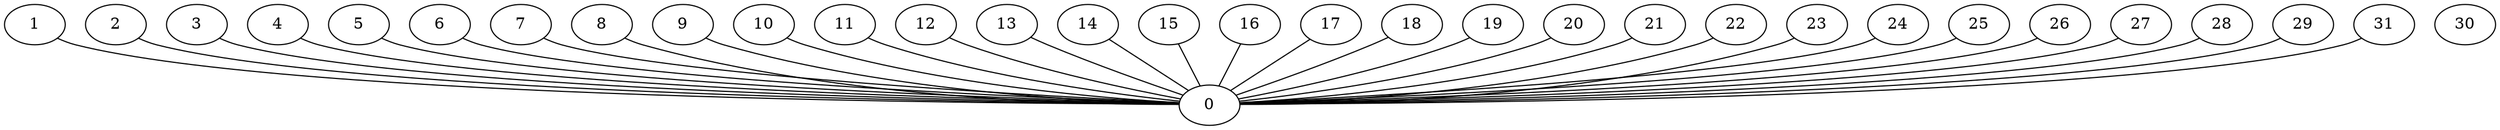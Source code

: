 graph G {
0;
1;
2;
3;
4;
5;
6;
7;
8;
9;
10;
11;
12;
13;
14;
15;
16;
17;
18;
19;
20;
21;
22;
23;
24;
25;
26;
27;
28;
29;
30;
31;
1--0 ;
4--0 ;
3--0 ;
2--0 ;
5--0 ;
6--0 ;
9--0 ;
8--0 ;
7--0 ;
13--0 ;
12--0 ;
11--0 ;
10--0 ;
15--0 ;
14--0 ;
17--0 ;
16--0 ;
18--0 ;
19--0 ;
20--0 ;
21--0 ;
24--0 ;
23--0 ;
22--0 ;
26--0 ;
25--0 ;
28--0 ;
27--0 ;
29--0 ;
31--0 ;
}
